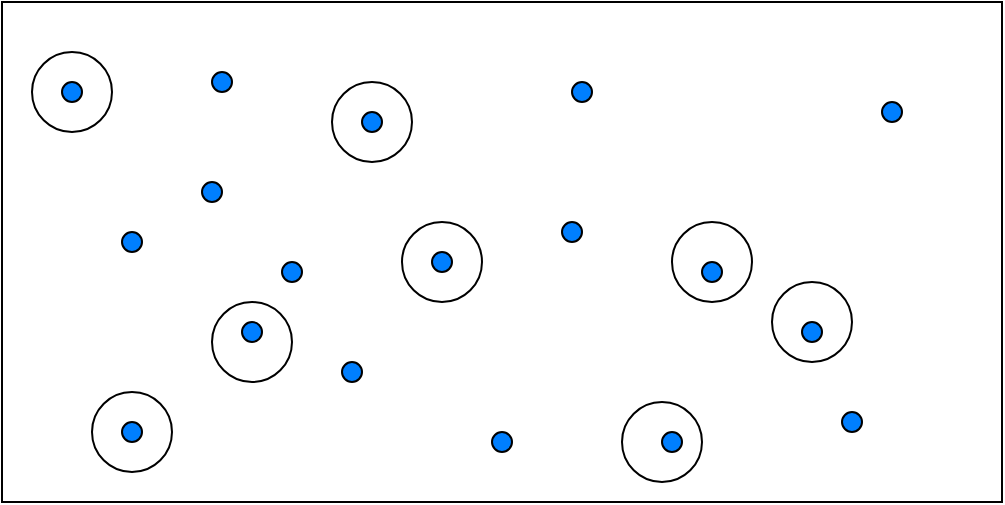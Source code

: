 <mxGraphModel dx="522" dy="469" grid="1" gridSize="10" guides="1" tooltips="1" connect="1" arrows="1" fold="1" page="1" pageScale="1" pageWidth="850" pageHeight="1100" background="#ffffff"><root><mxCell id="0"/><mxCell id="1" parent="0"/><mxCell id="2" value="" style="rounded=0;whiteSpace=wrap;html=1;" vertex="1" parent="1"><mxGeometry width="500" height="250" as="geometry"/></mxCell><mxCell id="4" value="" style="ellipse;whiteSpace=wrap;html=1;aspect=fixed;fillColor=#007FFF;" vertex="1" parent="1"><mxGeometry x="30" y="40" width="10" height="10" as="geometry"/></mxCell><mxCell id="5" value="" style="ellipse;whiteSpace=wrap;html=1;aspect=fixed;fillColor=#007FFF;" vertex="1" parent="1"><mxGeometry x="60" y="115" width="10" height="10" as="geometry"/></mxCell><mxCell id="6" value="" style="ellipse;whiteSpace=wrap;html=1;aspect=fixed;fillColor=#007FFF;" vertex="1" parent="1"><mxGeometry x="105" y="35" width="10" height="10" as="geometry"/></mxCell><mxCell id="7" value="" style="ellipse;whiteSpace=wrap;html=1;aspect=fixed;fillColor=#007FFF;" vertex="1" parent="1"><mxGeometry x="100" y="90" width="10" height="10" as="geometry"/></mxCell><mxCell id="8" value="" style="ellipse;whiteSpace=wrap;html=1;aspect=fixed;fillColor=#007FFF;" vertex="1" parent="1"><mxGeometry x="120" y="160" width="10" height="10" as="geometry"/></mxCell><mxCell id="9" value="" style="ellipse;whiteSpace=wrap;html=1;aspect=fixed;fillColor=#007FFF;" vertex="1" parent="1"><mxGeometry x="285" y="40" width="10" height="10" as="geometry"/></mxCell><mxCell id="10" value="" style="ellipse;whiteSpace=wrap;html=1;aspect=fixed;fillColor=#007FFF;" vertex="1" parent="1"><mxGeometry x="420" y="205" width="10" height="10" as="geometry"/></mxCell><mxCell id="11" value="" style="ellipse;whiteSpace=wrap;html=1;aspect=fixed;fillColor=#007FFF;" vertex="1" parent="1"><mxGeometry x="140" y="130" width="10" height="10" as="geometry"/></mxCell><mxCell id="12" value="" style="ellipse;whiteSpace=wrap;html=1;aspect=fixed;fillColor=#007FFF;" vertex="1" parent="1"><mxGeometry x="440" y="50" width="10" height="10" as="geometry"/></mxCell><mxCell id="13" value="" style="ellipse;whiteSpace=wrap;html=1;aspect=fixed;fillColor=#007FFF;" vertex="1" parent="1"><mxGeometry x="170" y="180" width="10" height="10" as="geometry"/></mxCell><mxCell id="14" value="" style="ellipse;whiteSpace=wrap;html=1;aspect=fixed;fillColor=#007FFF;" vertex="1" parent="1"><mxGeometry x="400" y="160" width="10" height="10" as="geometry"/></mxCell><mxCell id="15" value="" style="ellipse;whiteSpace=wrap;html=1;aspect=fixed;fillColor=#007FFF;" vertex="1" parent="1"><mxGeometry x="180" y="55" width="10" height="10" as="geometry"/></mxCell><mxCell id="16" value="" style="ellipse;whiteSpace=wrap;html=1;aspect=fixed;fillColor=#007FFF;" vertex="1" parent="1"><mxGeometry x="60" y="210" width="10" height="10" as="geometry"/></mxCell><mxCell id="17" value="" style="ellipse;whiteSpace=wrap;html=1;aspect=fixed;fillColor=#007FFF;" vertex="1" parent="1"><mxGeometry x="245" y="215" width="10" height="10" as="geometry"/></mxCell><mxCell id="18" value="" style="ellipse;whiteSpace=wrap;html=1;aspect=fixed;fillColor=#007FFF;" vertex="1" parent="1"><mxGeometry x="215" y="125" width="10" height="10" as="geometry"/></mxCell><mxCell id="19" value="" style="ellipse;whiteSpace=wrap;html=1;aspect=fixed;fillColor=#007FFF;" vertex="1" parent="1"><mxGeometry x="280" y="110" width="10" height="10" as="geometry"/></mxCell><mxCell id="20" value="" style="ellipse;whiteSpace=wrap;html=1;aspect=fixed;fillColor=#007FFF;" vertex="1" parent="1"><mxGeometry x="330" y="215" width="10" height="10" as="geometry"/></mxCell><mxCell id="21" value="" style="ellipse;whiteSpace=wrap;html=1;aspect=fixed;fillColor=#007FFF;" vertex="1" parent="1"><mxGeometry x="350" y="130" width="10" height="10" as="geometry"/></mxCell><mxCell id="29" value="" style="ellipse;whiteSpace=wrap;html=1;aspect=fixed;fillColor=none;strokeColor=#000000;" vertex="1" parent="1"><mxGeometry x="45" y="195" width="40" height="40" as="geometry"/></mxCell><mxCell id="30" value="" style="ellipse;whiteSpace=wrap;html=1;aspect=fixed;fillColor=none;strokeColor=#000000;" vertex="1" parent="1"><mxGeometry x="200" y="110" width="40" height="40" as="geometry"/></mxCell><mxCell id="31" value="" style="ellipse;whiteSpace=wrap;html=1;aspect=fixed;fillColor=none;strokeColor=#000000;" vertex="1" parent="1"><mxGeometry x="165" y="40" width="40" height="40" as="geometry"/></mxCell><mxCell id="32" value="" style="ellipse;whiteSpace=wrap;html=1;aspect=fixed;fillColor=none;strokeColor=#000000;" vertex="1" parent="1"><mxGeometry x="335" y="110" width="40" height="40" as="geometry"/></mxCell><mxCell id="33" value="" style="ellipse;whiteSpace=wrap;html=1;aspect=fixed;fillColor=none;strokeColor=#000000;" vertex="1" parent="1"><mxGeometry x="310" y="200" width="40" height="40" as="geometry"/></mxCell><mxCell id="34" value="" style="ellipse;whiteSpace=wrap;html=1;aspect=fixed;fillColor=none;strokeColor=#000000;" vertex="1" parent="1"><mxGeometry x="15" y="25" width="40" height="40" as="geometry"/></mxCell><mxCell id="35" value="" style="ellipse;whiteSpace=wrap;html=1;aspect=fixed;fillColor=none;strokeColor=#000000;" vertex="1" parent="1"><mxGeometry x="105" y="150" width="40" height="40" as="geometry"/></mxCell><mxCell id="36" value="" style="ellipse;whiteSpace=wrap;html=1;aspect=fixed;fillColor=none;strokeColor=#000000;" vertex="1" parent="1"><mxGeometry x="385" y="140" width="40" height="40" as="geometry"/></mxCell></root></mxGraphModel>